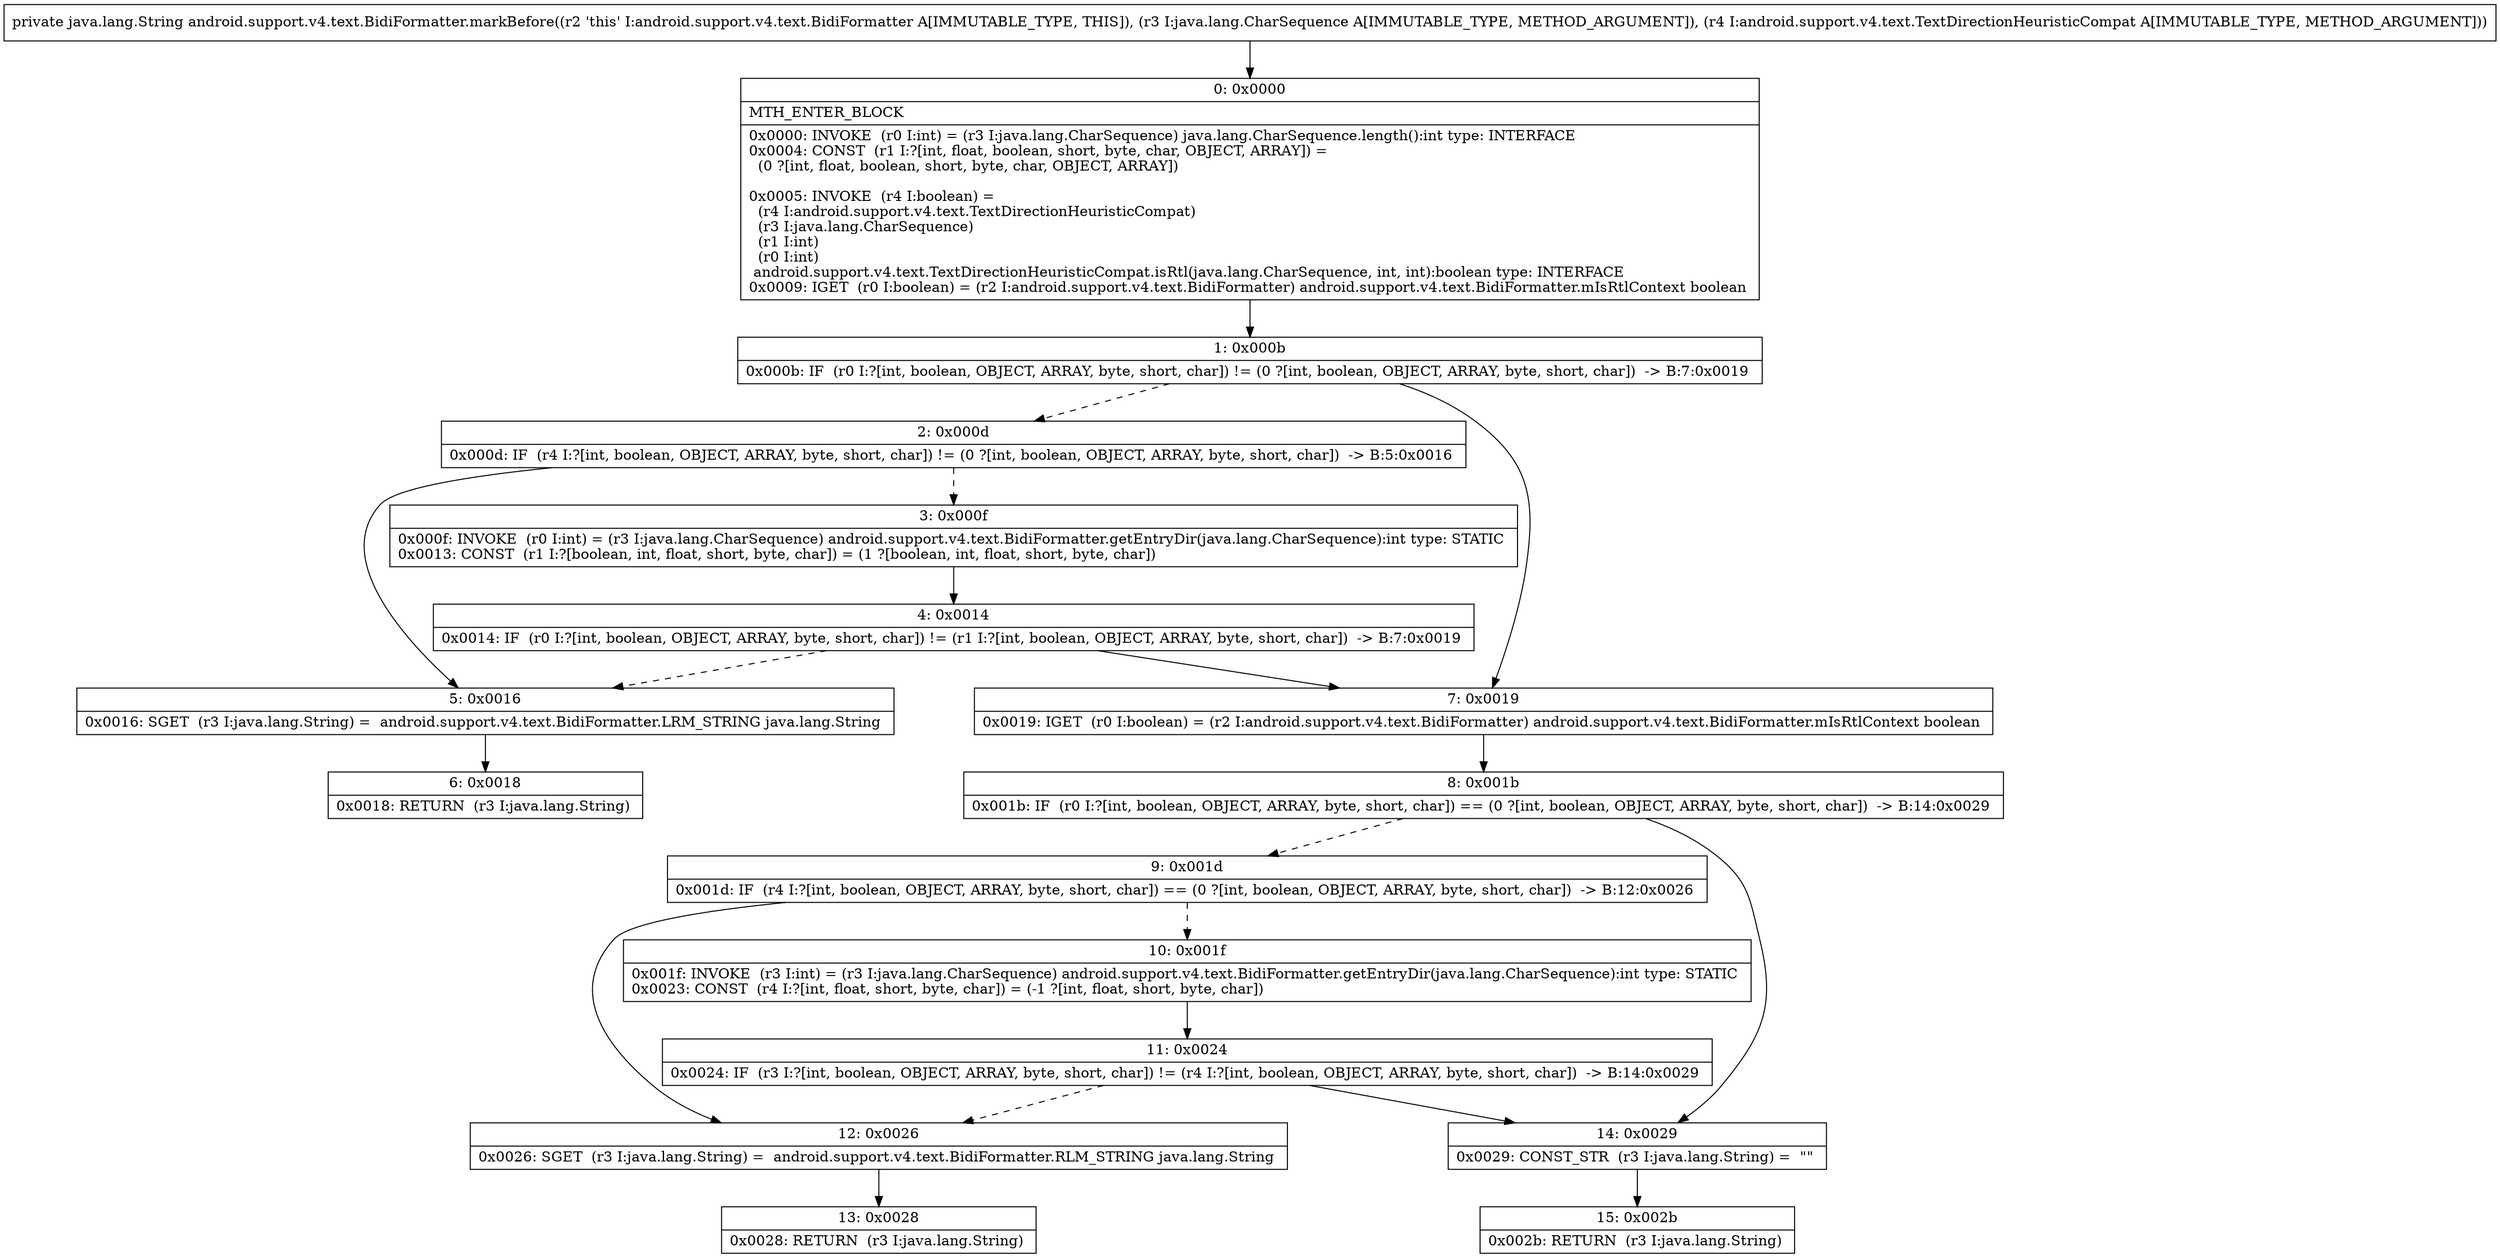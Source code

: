digraph "CFG forandroid.support.v4.text.BidiFormatter.markBefore(Ljava\/lang\/CharSequence;Landroid\/support\/v4\/text\/TextDirectionHeuristicCompat;)Ljava\/lang\/String;" {
Node_0 [shape=record,label="{0\:\ 0x0000|MTH_ENTER_BLOCK\l|0x0000: INVOKE  (r0 I:int) = (r3 I:java.lang.CharSequence) java.lang.CharSequence.length():int type: INTERFACE \l0x0004: CONST  (r1 I:?[int, float, boolean, short, byte, char, OBJECT, ARRAY]) = \l  (0 ?[int, float, boolean, short, byte, char, OBJECT, ARRAY])\l \l0x0005: INVOKE  (r4 I:boolean) = \l  (r4 I:android.support.v4.text.TextDirectionHeuristicCompat)\l  (r3 I:java.lang.CharSequence)\l  (r1 I:int)\l  (r0 I:int)\l android.support.v4.text.TextDirectionHeuristicCompat.isRtl(java.lang.CharSequence, int, int):boolean type: INTERFACE \l0x0009: IGET  (r0 I:boolean) = (r2 I:android.support.v4.text.BidiFormatter) android.support.v4.text.BidiFormatter.mIsRtlContext boolean \l}"];
Node_1 [shape=record,label="{1\:\ 0x000b|0x000b: IF  (r0 I:?[int, boolean, OBJECT, ARRAY, byte, short, char]) != (0 ?[int, boolean, OBJECT, ARRAY, byte, short, char])  \-\> B:7:0x0019 \l}"];
Node_2 [shape=record,label="{2\:\ 0x000d|0x000d: IF  (r4 I:?[int, boolean, OBJECT, ARRAY, byte, short, char]) != (0 ?[int, boolean, OBJECT, ARRAY, byte, short, char])  \-\> B:5:0x0016 \l}"];
Node_3 [shape=record,label="{3\:\ 0x000f|0x000f: INVOKE  (r0 I:int) = (r3 I:java.lang.CharSequence) android.support.v4.text.BidiFormatter.getEntryDir(java.lang.CharSequence):int type: STATIC \l0x0013: CONST  (r1 I:?[boolean, int, float, short, byte, char]) = (1 ?[boolean, int, float, short, byte, char]) \l}"];
Node_4 [shape=record,label="{4\:\ 0x0014|0x0014: IF  (r0 I:?[int, boolean, OBJECT, ARRAY, byte, short, char]) != (r1 I:?[int, boolean, OBJECT, ARRAY, byte, short, char])  \-\> B:7:0x0019 \l}"];
Node_5 [shape=record,label="{5\:\ 0x0016|0x0016: SGET  (r3 I:java.lang.String) =  android.support.v4.text.BidiFormatter.LRM_STRING java.lang.String \l}"];
Node_6 [shape=record,label="{6\:\ 0x0018|0x0018: RETURN  (r3 I:java.lang.String) \l}"];
Node_7 [shape=record,label="{7\:\ 0x0019|0x0019: IGET  (r0 I:boolean) = (r2 I:android.support.v4.text.BidiFormatter) android.support.v4.text.BidiFormatter.mIsRtlContext boolean \l}"];
Node_8 [shape=record,label="{8\:\ 0x001b|0x001b: IF  (r0 I:?[int, boolean, OBJECT, ARRAY, byte, short, char]) == (0 ?[int, boolean, OBJECT, ARRAY, byte, short, char])  \-\> B:14:0x0029 \l}"];
Node_9 [shape=record,label="{9\:\ 0x001d|0x001d: IF  (r4 I:?[int, boolean, OBJECT, ARRAY, byte, short, char]) == (0 ?[int, boolean, OBJECT, ARRAY, byte, short, char])  \-\> B:12:0x0026 \l}"];
Node_10 [shape=record,label="{10\:\ 0x001f|0x001f: INVOKE  (r3 I:int) = (r3 I:java.lang.CharSequence) android.support.v4.text.BidiFormatter.getEntryDir(java.lang.CharSequence):int type: STATIC \l0x0023: CONST  (r4 I:?[int, float, short, byte, char]) = (\-1 ?[int, float, short, byte, char]) \l}"];
Node_11 [shape=record,label="{11\:\ 0x0024|0x0024: IF  (r3 I:?[int, boolean, OBJECT, ARRAY, byte, short, char]) != (r4 I:?[int, boolean, OBJECT, ARRAY, byte, short, char])  \-\> B:14:0x0029 \l}"];
Node_12 [shape=record,label="{12\:\ 0x0026|0x0026: SGET  (r3 I:java.lang.String) =  android.support.v4.text.BidiFormatter.RLM_STRING java.lang.String \l}"];
Node_13 [shape=record,label="{13\:\ 0x0028|0x0028: RETURN  (r3 I:java.lang.String) \l}"];
Node_14 [shape=record,label="{14\:\ 0x0029|0x0029: CONST_STR  (r3 I:java.lang.String) =  \"\" \l}"];
Node_15 [shape=record,label="{15\:\ 0x002b|0x002b: RETURN  (r3 I:java.lang.String) \l}"];
MethodNode[shape=record,label="{private java.lang.String android.support.v4.text.BidiFormatter.markBefore((r2 'this' I:android.support.v4.text.BidiFormatter A[IMMUTABLE_TYPE, THIS]), (r3 I:java.lang.CharSequence A[IMMUTABLE_TYPE, METHOD_ARGUMENT]), (r4 I:android.support.v4.text.TextDirectionHeuristicCompat A[IMMUTABLE_TYPE, METHOD_ARGUMENT])) }"];
MethodNode -> Node_0;
Node_0 -> Node_1;
Node_1 -> Node_2[style=dashed];
Node_1 -> Node_7;
Node_2 -> Node_3[style=dashed];
Node_2 -> Node_5;
Node_3 -> Node_4;
Node_4 -> Node_5[style=dashed];
Node_4 -> Node_7;
Node_5 -> Node_6;
Node_7 -> Node_8;
Node_8 -> Node_9[style=dashed];
Node_8 -> Node_14;
Node_9 -> Node_10[style=dashed];
Node_9 -> Node_12;
Node_10 -> Node_11;
Node_11 -> Node_12[style=dashed];
Node_11 -> Node_14;
Node_12 -> Node_13;
Node_14 -> Node_15;
}


